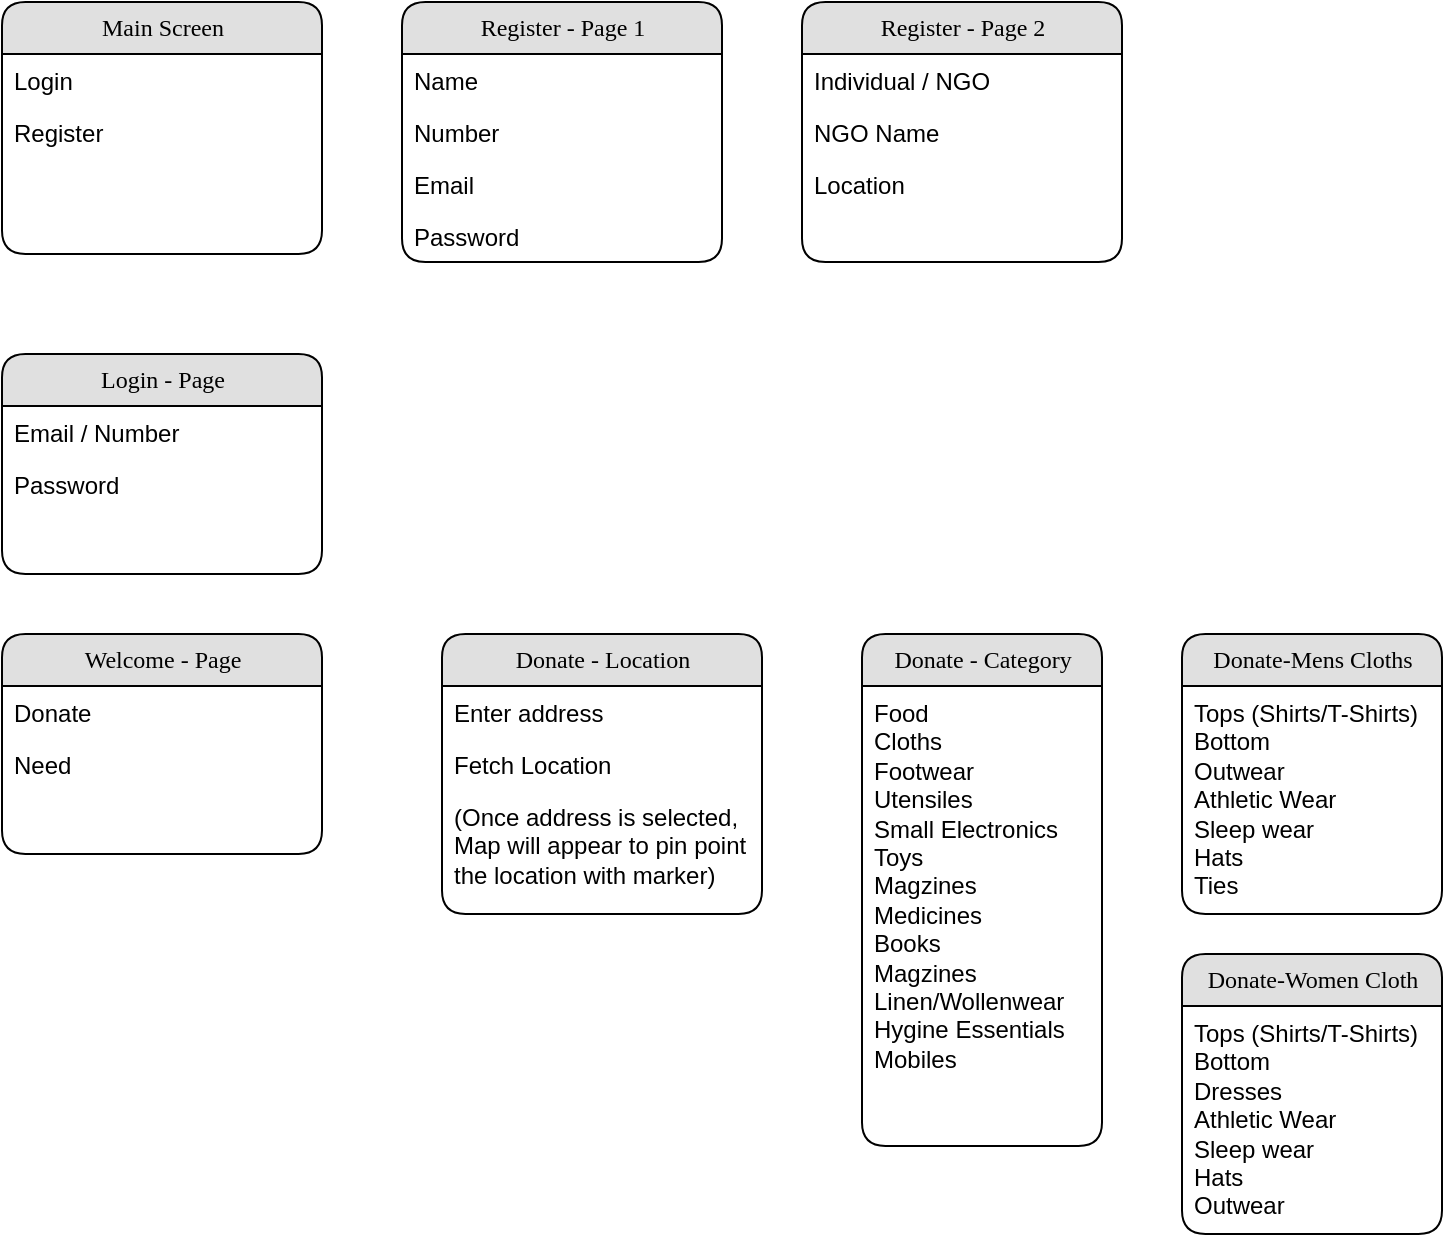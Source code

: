 <mxfile version="14.3.2" type="github">
  <diagram name="Page-1" id="b520641d-4fe3-3701-9064-5fc419738815">
    <mxGraphModel dx="860" dy="421" grid="1" gridSize="10" guides="1" tooltips="1" connect="1" arrows="1" fold="1" page="1" pageScale="1" pageWidth="1100" pageHeight="850" background="#ffffff" math="0" shadow="0">
      <root>
        <mxCell id="0" />
        <mxCell id="1" parent="0" />
        <mxCell id="21ea969265ad0168-6" value="Main Screen" style="swimlane;html=1;fontStyle=0;childLayout=stackLayout;horizontal=1;startSize=26;fillColor=#e0e0e0;horizontalStack=0;resizeParent=1;resizeLast=0;collapsible=1;marginBottom=0;swimlaneFillColor=#ffffff;align=center;rounded=1;shadow=0;comic=0;labelBackgroundColor=none;strokeWidth=1;fontFamily=Verdana;fontSize=12" parent="1" vertex="1">
          <mxGeometry x="160" y="64" width="160" height="126" as="geometry" />
        </mxCell>
        <mxCell id="21ea969265ad0168-7" value="Login" style="text;html=1;strokeColor=none;fillColor=none;spacingLeft=4;spacingRight=4;whiteSpace=wrap;overflow=hidden;rotatable=0;points=[[0,0.5],[1,0.5]];portConstraint=eastwest;" parent="21ea969265ad0168-6" vertex="1">
          <mxGeometry y="26" width="160" height="26" as="geometry" />
        </mxCell>
        <mxCell id="21ea969265ad0168-8" value="Register" style="text;html=1;strokeColor=none;fillColor=none;spacingLeft=4;spacingRight=4;whiteSpace=wrap;overflow=hidden;rotatable=0;points=[[0,0.5],[1,0.5]];portConstraint=eastwest;" parent="21ea969265ad0168-6" vertex="1">
          <mxGeometry y="52" width="160" height="26" as="geometry" />
        </mxCell>
        <mxCell id="21ea969265ad0168-10" value="Register - Page 1" style="swimlane;html=1;fontStyle=0;childLayout=stackLayout;horizontal=1;startSize=26;fillColor=#e0e0e0;horizontalStack=0;resizeParent=1;resizeLast=0;collapsible=1;marginBottom=0;swimlaneFillColor=#ffffff;align=center;rounded=1;shadow=0;comic=0;labelBackgroundColor=none;strokeWidth=1;fontFamily=Verdana;fontSize=12" parent="1" vertex="1">
          <mxGeometry x="360" y="64" width="160" height="130" as="geometry" />
        </mxCell>
        <mxCell id="21ea969265ad0168-11" value="Name" style="text;html=1;strokeColor=none;fillColor=none;spacingLeft=4;spacingRight=4;whiteSpace=wrap;overflow=hidden;rotatable=0;points=[[0,0.5],[1,0.5]];portConstraint=eastwest;" parent="21ea969265ad0168-10" vertex="1">
          <mxGeometry y="26" width="160" height="26" as="geometry" />
        </mxCell>
        <mxCell id="21ea969265ad0168-12" value="Number" style="text;html=1;strokeColor=none;fillColor=none;spacingLeft=4;spacingRight=4;whiteSpace=wrap;overflow=hidden;rotatable=0;points=[[0,0.5],[1,0.5]];portConstraint=eastwest;" parent="21ea969265ad0168-10" vertex="1">
          <mxGeometry y="52" width="160" height="26" as="geometry" />
        </mxCell>
        <mxCell id="21ea969265ad0168-52" value="Email" style="text;html=1;strokeColor=none;fillColor=none;spacingLeft=4;spacingRight=4;whiteSpace=wrap;overflow=hidden;rotatable=0;points=[[0,0.5],[1,0.5]];portConstraint=eastwest;" parent="21ea969265ad0168-10" vertex="1">
          <mxGeometry y="78" width="160" height="26" as="geometry" />
        </mxCell>
        <mxCell id="gnIhTjGLGWiLj5ndpDHw-5" value="Password" style="text;html=1;strokeColor=none;fillColor=none;spacingLeft=4;spacingRight=4;whiteSpace=wrap;overflow=hidden;rotatable=0;points=[[0,0.5],[1,0.5]];portConstraint=eastwest;" parent="21ea969265ad0168-10" vertex="1">
          <mxGeometry y="104" width="160" height="26" as="geometry" />
        </mxCell>
        <mxCell id="21ea969265ad0168-14" value="Login - Page" style="swimlane;html=1;fontStyle=0;childLayout=stackLayout;horizontal=1;startSize=26;fillColor=#e0e0e0;horizontalStack=0;resizeParent=1;resizeLast=0;collapsible=1;marginBottom=0;swimlaneFillColor=#ffffff;align=center;rounded=1;shadow=0;comic=0;labelBackgroundColor=none;strokeWidth=1;fontFamily=Verdana;fontSize=12" parent="1" vertex="1">
          <mxGeometry x="160" y="240" width="160" height="110" as="geometry" />
        </mxCell>
        <mxCell id="21ea969265ad0168-15" value="Email / Number" style="text;html=1;strokeColor=none;fillColor=none;spacingLeft=4;spacingRight=4;whiteSpace=wrap;overflow=hidden;rotatable=0;points=[[0,0.5],[1,0.5]];portConstraint=eastwest;" parent="21ea969265ad0168-14" vertex="1">
          <mxGeometry y="26" width="160" height="26" as="geometry" />
        </mxCell>
        <mxCell id="21ea969265ad0168-16" value="Password" style="text;html=1;strokeColor=none;fillColor=none;spacingLeft=4;spacingRight=4;whiteSpace=wrap;overflow=hidden;rotatable=0;points=[[0,0.5],[1,0.5]];portConstraint=eastwest;" parent="21ea969265ad0168-14" vertex="1">
          <mxGeometry y="52" width="160" height="26" as="geometry" />
        </mxCell>
        <mxCell id="21ea969265ad0168-22" value="Welcome - Page" style="swimlane;html=1;fontStyle=0;childLayout=stackLayout;horizontal=1;startSize=26;fillColor=#e0e0e0;horizontalStack=0;resizeParent=1;resizeLast=0;collapsible=1;marginBottom=0;swimlaneFillColor=#ffffff;align=center;rounded=1;shadow=0;comic=0;labelBackgroundColor=none;strokeWidth=1;fontFamily=Verdana;fontSize=12" parent="1" vertex="1">
          <mxGeometry x="160" y="380" width="160" height="110" as="geometry" />
        </mxCell>
        <mxCell id="21ea969265ad0168-23" value="Donate" style="text;html=1;strokeColor=none;fillColor=none;spacingLeft=4;spacingRight=4;whiteSpace=wrap;overflow=hidden;rotatable=0;points=[[0,0.5],[1,0.5]];portConstraint=eastwest;" parent="21ea969265ad0168-22" vertex="1">
          <mxGeometry y="26" width="160" height="26" as="geometry" />
        </mxCell>
        <mxCell id="21ea969265ad0168-24" value="Need" style="text;html=1;strokeColor=none;fillColor=none;spacingLeft=4;spacingRight=4;whiteSpace=wrap;overflow=hidden;rotatable=0;points=[[0,0.5],[1,0.5]];portConstraint=eastwest;" parent="21ea969265ad0168-22" vertex="1">
          <mxGeometry y="52" width="160" height="26" as="geometry" />
        </mxCell>
        <mxCell id="gnIhTjGLGWiLj5ndpDHw-1" value="Register - Page 2" style="swimlane;html=1;fontStyle=0;childLayout=stackLayout;horizontal=1;startSize=26;fillColor=#e0e0e0;horizontalStack=0;resizeParent=1;resizeLast=0;collapsible=1;marginBottom=0;swimlaneFillColor=#ffffff;align=center;rounded=1;shadow=0;comic=0;labelBackgroundColor=none;strokeWidth=1;fontFamily=Verdana;fontSize=12" parent="1" vertex="1">
          <mxGeometry x="560" y="64" width="160" height="130" as="geometry" />
        </mxCell>
        <mxCell id="gnIhTjGLGWiLj5ndpDHw-2" value="Individual / NGO" style="text;html=1;strokeColor=none;fillColor=none;spacingLeft=4;spacingRight=4;whiteSpace=wrap;overflow=hidden;rotatable=0;points=[[0,0.5],[1,0.5]];portConstraint=eastwest;" parent="gnIhTjGLGWiLj5ndpDHw-1" vertex="1">
          <mxGeometry y="26" width="160" height="26" as="geometry" />
        </mxCell>
        <mxCell id="gnIhTjGLGWiLj5ndpDHw-3" value="NGO Name" style="text;html=1;strokeColor=none;fillColor=none;spacingLeft=4;spacingRight=4;whiteSpace=wrap;overflow=hidden;rotatable=0;points=[[0,0.5],[1,0.5]];portConstraint=eastwest;" parent="gnIhTjGLGWiLj5ndpDHw-1" vertex="1">
          <mxGeometry y="52" width="160" height="26" as="geometry" />
        </mxCell>
        <mxCell id="gnIhTjGLGWiLj5ndpDHw-4" value="Location" style="text;html=1;strokeColor=none;fillColor=none;spacingLeft=4;spacingRight=4;whiteSpace=wrap;overflow=hidden;rotatable=0;points=[[0,0.5],[1,0.5]];portConstraint=eastwest;" parent="gnIhTjGLGWiLj5ndpDHw-1" vertex="1">
          <mxGeometry y="78" width="160" height="26" as="geometry" />
        </mxCell>
        <mxCell id="ihWL2O-T4YDyIbIVYdE0-1" value="Donate - Location" style="swimlane;html=1;fontStyle=0;childLayout=stackLayout;horizontal=1;startSize=26;fillColor=#e0e0e0;horizontalStack=0;resizeParent=1;resizeLast=0;collapsible=1;marginBottom=0;swimlaneFillColor=#ffffff;align=center;rounded=1;shadow=0;comic=0;labelBackgroundColor=none;strokeWidth=1;fontFamily=Verdana;fontSize=12" vertex="1" parent="1">
          <mxGeometry x="380" y="380" width="160" height="140" as="geometry" />
        </mxCell>
        <mxCell id="ihWL2O-T4YDyIbIVYdE0-2" value="Enter address" style="text;html=1;strokeColor=none;fillColor=none;spacingLeft=4;spacingRight=4;whiteSpace=wrap;overflow=hidden;rotatable=0;points=[[0,0.5],[1,0.5]];portConstraint=eastwest;" vertex="1" parent="ihWL2O-T4YDyIbIVYdE0-1">
          <mxGeometry y="26" width="160" height="26" as="geometry" />
        </mxCell>
        <mxCell id="ihWL2O-T4YDyIbIVYdE0-3" value="Fetch Location" style="text;html=1;strokeColor=none;fillColor=none;spacingLeft=4;spacingRight=4;whiteSpace=wrap;overflow=hidden;rotatable=0;points=[[0,0.5],[1,0.5]];portConstraint=eastwest;" vertex="1" parent="ihWL2O-T4YDyIbIVYdE0-1">
          <mxGeometry y="52" width="160" height="26" as="geometry" />
        </mxCell>
        <mxCell id="ihWL2O-T4YDyIbIVYdE0-4" value="(Once address is selected, Map will appear to pin point the location with marker)" style="text;html=1;strokeColor=none;fillColor=none;spacingLeft=4;spacingRight=4;whiteSpace=wrap;overflow=hidden;rotatable=0;points=[[0,0.5],[1,0.5]];portConstraint=eastwest;" vertex="1" parent="ihWL2O-T4YDyIbIVYdE0-1">
          <mxGeometry y="78" width="160" height="52" as="geometry" />
        </mxCell>
        <mxCell id="ihWL2O-T4YDyIbIVYdE0-5" value="Donate - Category" style="swimlane;html=1;fontStyle=0;childLayout=stackLayout;horizontal=1;startSize=26;fillColor=#e0e0e0;horizontalStack=0;resizeParent=1;resizeLast=0;collapsible=1;marginBottom=0;swimlaneFillColor=#ffffff;align=center;rounded=1;shadow=0;comic=0;labelBackgroundColor=none;strokeWidth=1;fontFamily=Verdana;fontSize=12" vertex="1" parent="1">
          <mxGeometry x="590" y="380" width="120" height="256" as="geometry" />
        </mxCell>
        <mxCell id="ihWL2O-T4YDyIbIVYdE0-8" value="Food&lt;br&gt;Cloths&lt;br&gt;Footwear&lt;br&gt;Utensiles&lt;br&gt;Small Electronics&lt;br&gt;Toys&lt;br&gt;Magzines&lt;br&gt;Medicines&lt;br&gt;Books&lt;br&gt;Magzines&lt;br&gt;Linen/Wollenwear&lt;br&gt;Hygine Essentials&lt;br&gt;Mobiles" style="text;html=1;strokeColor=none;fillColor=none;spacingLeft=4;spacingRight=4;whiteSpace=wrap;overflow=hidden;rotatable=0;points=[[0,0.5],[1,0.5]];portConstraint=eastwest;" vertex="1" parent="ihWL2O-T4YDyIbIVYdE0-5">
          <mxGeometry y="26" width="120" height="230" as="geometry" />
        </mxCell>
        <mxCell id="ihWL2O-T4YDyIbIVYdE0-9" value="Donate-Mens Cloths" style="swimlane;html=1;fontStyle=0;childLayout=stackLayout;horizontal=1;startSize=26;fillColor=#e0e0e0;horizontalStack=0;resizeParent=1;resizeLast=0;collapsible=1;marginBottom=0;swimlaneFillColor=#ffffff;align=center;rounded=1;shadow=0;comic=0;labelBackgroundColor=none;strokeWidth=1;fontFamily=Verdana;fontSize=12" vertex="1" parent="1">
          <mxGeometry x="750" y="380" width="130" height="140" as="geometry" />
        </mxCell>
        <mxCell id="ihWL2O-T4YDyIbIVYdE0-10" value="Tops (Shirts/T-Shirts)&lt;br&gt;Bottom&lt;br&gt;Outwear&lt;br&gt;Athletic Wear&lt;br&gt;Sleep wear&lt;br&gt;Hats&lt;br&gt;Ties&lt;br&gt;" style="text;html=1;strokeColor=none;fillColor=none;spacingLeft=4;spacingRight=4;whiteSpace=wrap;overflow=hidden;rotatable=0;points=[[0,0.5],[1,0.5]];portConstraint=eastwest;" vertex="1" parent="ihWL2O-T4YDyIbIVYdE0-9">
          <mxGeometry y="26" width="130" height="114" as="geometry" />
        </mxCell>
        <mxCell id="ihWL2O-T4YDyIbIVYdE0-11" value="Donate-Women Cloth" style="swimlane;html=1;fontStyle=0;childLayout=stackLayout;horizontal=1;startSize=26;fillColor=#e0e0e0;horizontalStack=0;resizeParent=1;resizeLast=0;collapsible=1;marginBottom=0;swimlaneFillColor=#ffffff;align=center;rounded=1;shadow=0;comic=0;labelBackgroundColor=none;strokeWidth=1;fontFamily=Verdana;fontSize=12" vertex="1" parent="1">
          <mxGeometry x="750" y="540" width="130" height="140" as="geometry" />
        </mxCell>
        <mxCell id="ihWL2O-T4YDyIbIVYdE0-12" value="Tops (Shirts/T-Shirts)&lt;br&gt;Bottom&lt;br&gt;Dresses&lt;br&gt;Athletic Wear&lt;br&gt;Sleep wear&lt;br&gt;Hats&lt;br&gt;Outwear" style="text;html=1;strokeColor=none;fillColor=none;spacingLeft=4;spacingRight=4;whiteSpace=wrap;overflow=hidden;rotatable=0;points=[[0,0.5],[1,0.5]];portConstraint=eastwest;" vertex="1" parent="ihWL2O-T4YDyIbIVYdE0-11">
          <mxGeometry y="26" width="130" height="114" as="geometry" />
        </mxCell>
      </root>
    </mxGraphModel>
  </diagram>
</mxfile>
